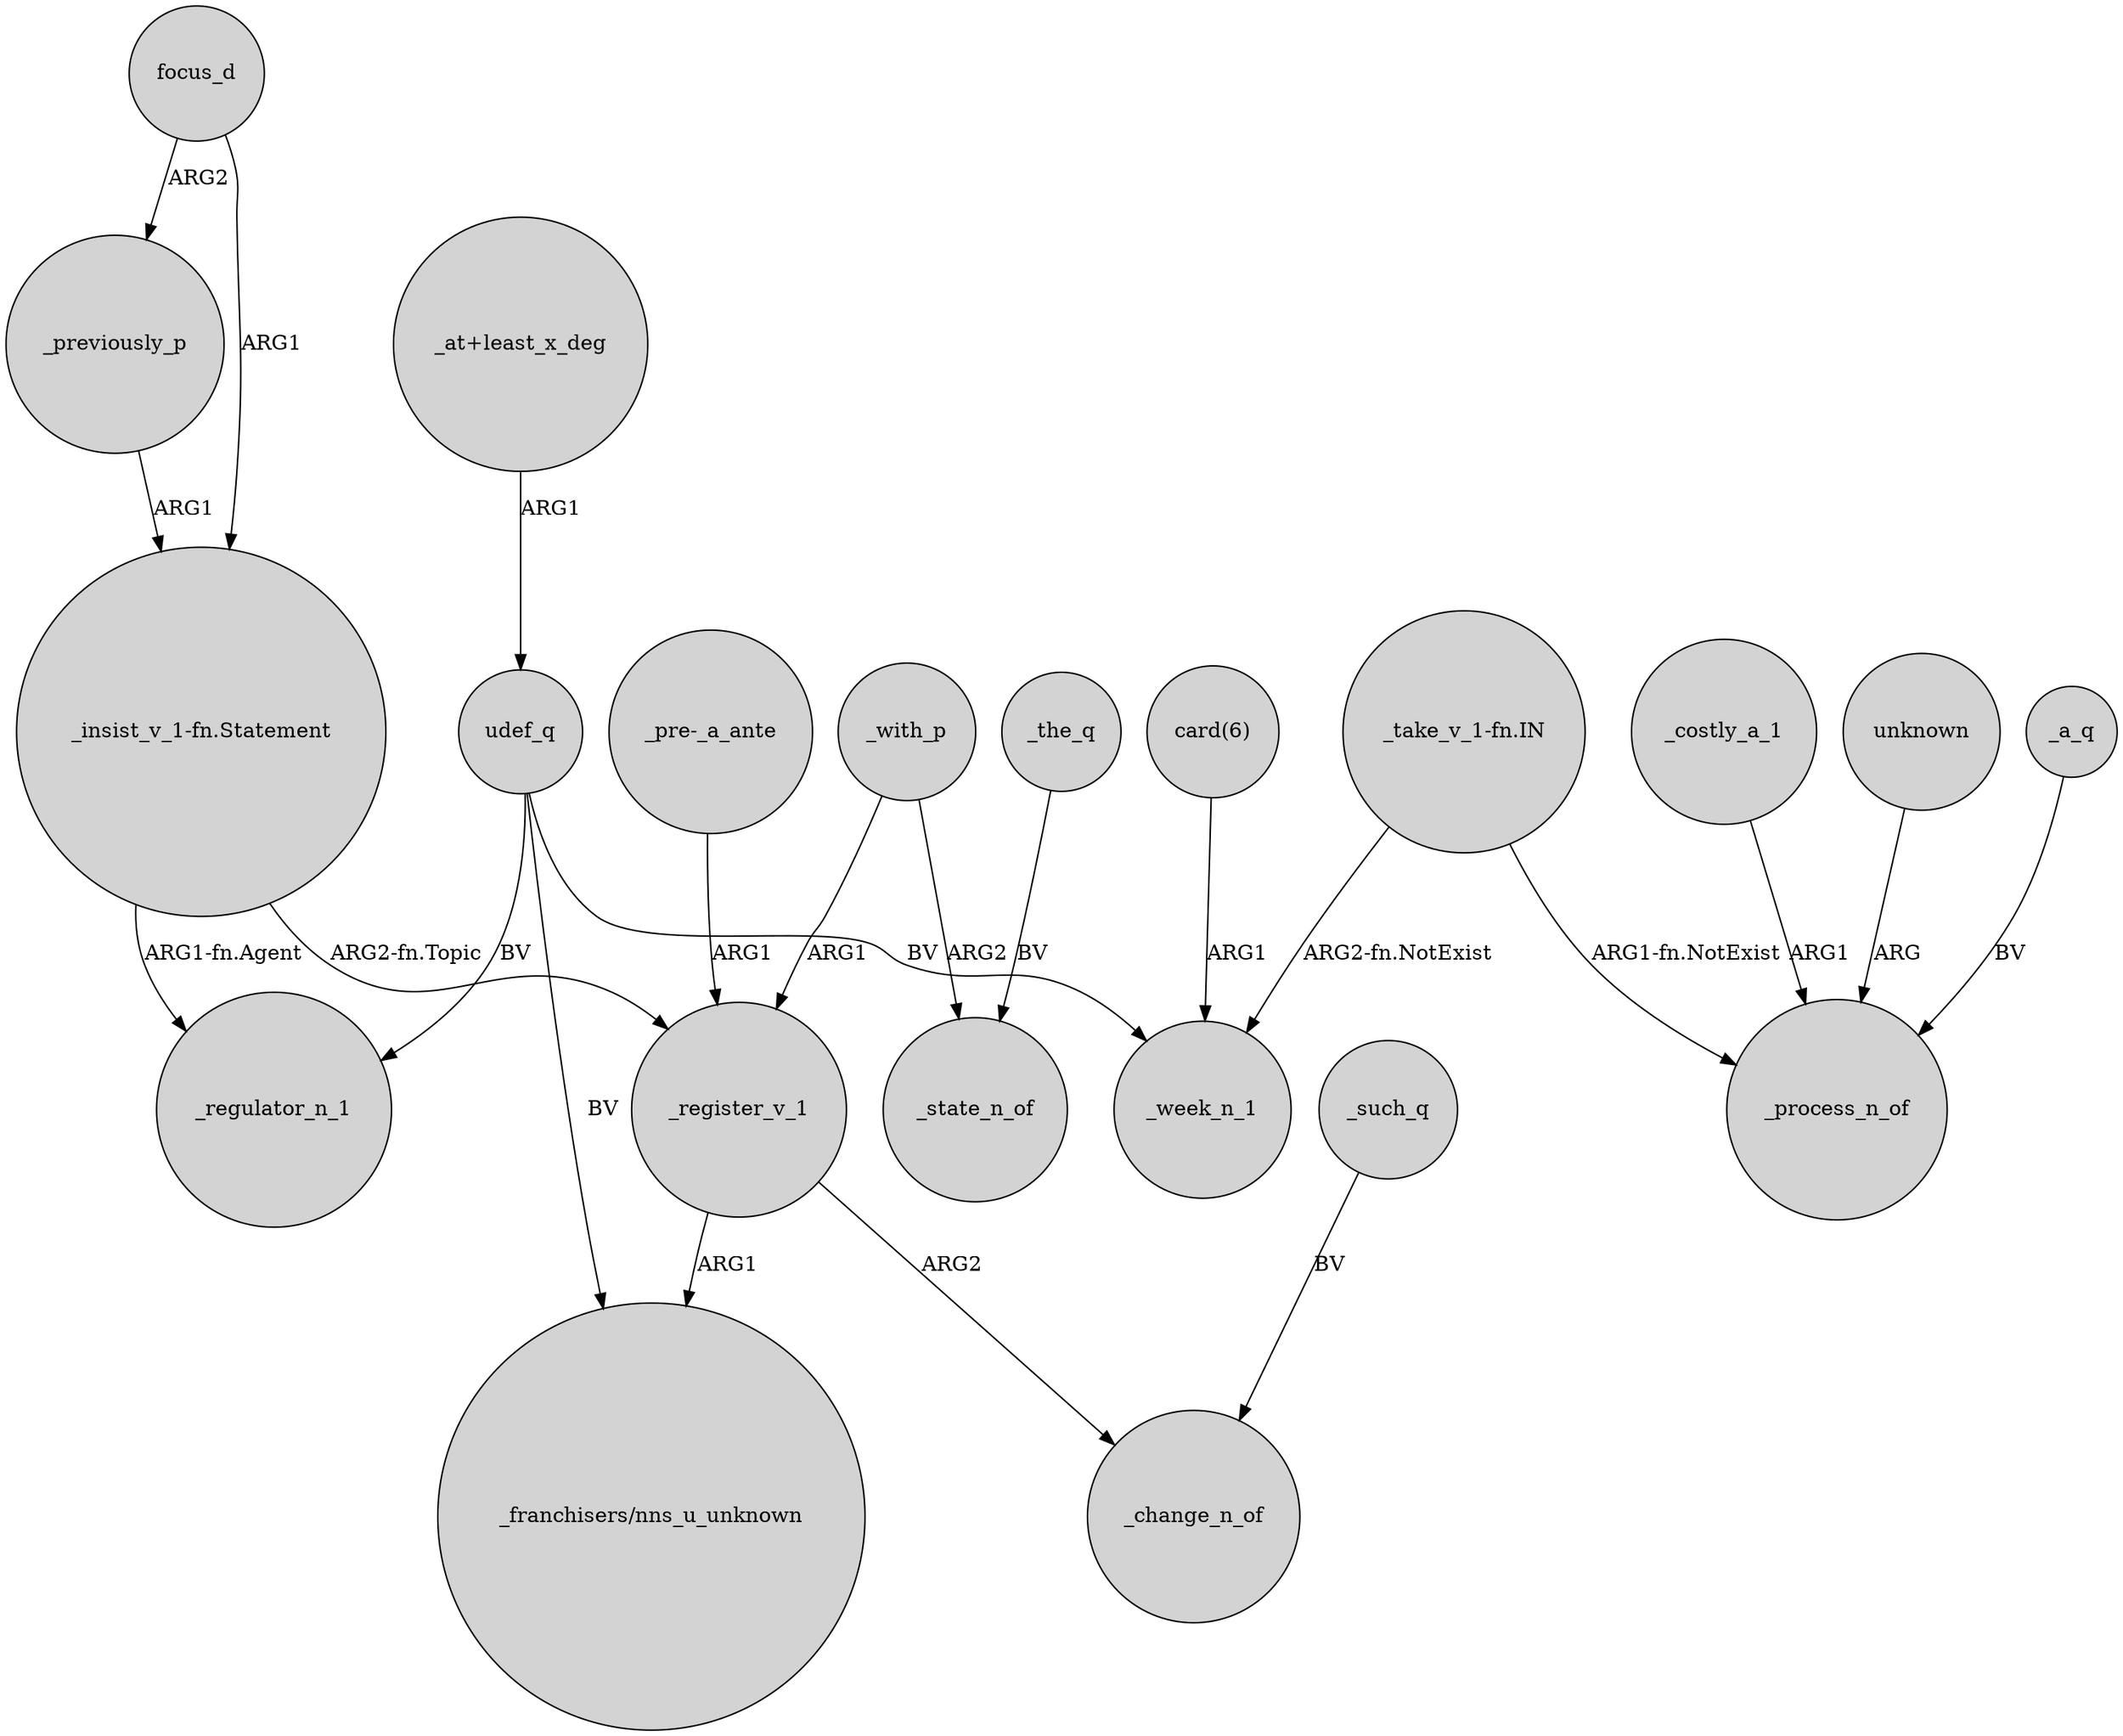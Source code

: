 digraph {
	node [shape=circle style=filled]
	_register_v_1 -> "_franchisers/nns_u_unknown" [label=ARG1]
	unknown -> _process_n_of [label=ARG]
	focus_d -> "_insist_v_1-fn.Statement" [label=ARG1]
	udef_q -> "_franchisers/nns_u_unknown" [label=BV]
	focus_d -> _previously_p [label=ARG2]
	_a_q -> _process_n_of [label=BV]
	"_insist_v_1-fn.Statement" -> _register_v_1 [label="ARG2-fn.Topic"]
	_with_p -> _register_v_1 [label=ARG1]
	_the_q -> _state_n_of [label=BV]
	"card(6)" -> _week_n_1 [label=ARG1]
	"_pre-_a_ante" -> _register_v_1 [label=ARG1]
	"_take_v_1-fn.IN" -> _week_n_1 [label="ARG2-fn.NotExist"]
	"_at+least_x_deg" -> udef_q [label=ARG1]
	_with_p -> _state_n_of [label=ARG2]
	"_take_v_1-fn.IN" -> _process_n_of [label="ARG1-fn.NotExist"]
	udef_q -> _week_n_1 [label=BV]
	_costly_a_1 -> _process_n_of [label=ARG1]
	_such_q -> _change_n_of [label=BV]
	"_insist_v_1-fn.Statement" -> _regulator_n_1 [label="ARG1-fn.Agent"]
	_previously_p -> "_insist_v_1-fn.Statement" [label=ARG1]
	_register_v_1 -> _change_n_of [label=ARG2]
	udef_q -> _regulator_n_1 [label=BV]
}
